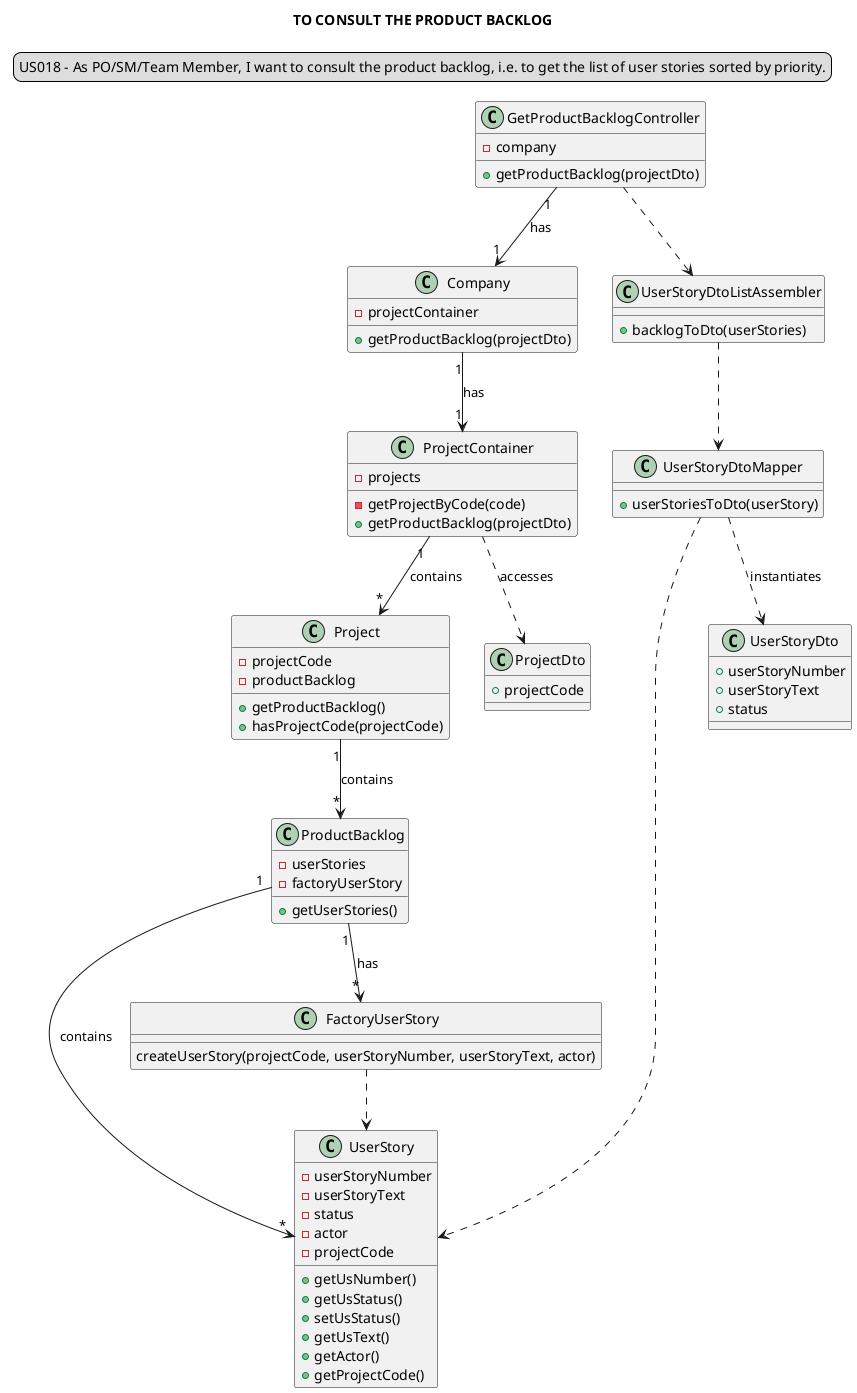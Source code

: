 @startuml
'https://plantuml.com/class-diagram

title TO CONSULT THE PRODUCT BACKLOG
skinparam sequenceMessageAlign center
legend top
US018 - As PO/SM/Team Member, I want to consult the product backlog, i.e. to get the list of user stories sorted by priority.
end legend

class "GetProductBacklogController" {
-company
+getProductBacklog(projectDto)
}

class "Company"{
-projectContainer
+getProductBacklog(projectDto)
}

class "ProjectContainer"{
-projects
-getProjectByCode(code)
+getProductBacklog(projectDto)
}

class "Project"{
-projectCode
-productBacklog
+getProductBacklog()
+hasProjectCode(projectCode)
}

class "ProductBacklog"{
-userStories
-factoryUserStory
+getUserStories()
}

class "UserStory"{
-userStoryNumber
-userStoryText
-status
-actor
-projectCode
+getUsNumber()
+getUsStatus()
+setUsStatus()
+getUsText()
+getActor()
+getProjectCode()
}

class "FactoryUserStory"{
createUserStory(projectCode, userStoryNumber, userStoryText, actor)
}

class "UserStoryDtoListAssembler"{
+backlogToDto(userStories)
}

class "UserStoryDtoMapper"{
+userStoriesToDto(userStory)
}

class "UserStoryDto"{
+userStoryNumber
+userStoryText
+status
}

class "ProjectDto"{
+projectCode
}

"GetProductBacklogController" "1"-->"1" "Company": has
"GetProductBacklogController" ..> "UserStoryDtoListAssembler"
"UserStoryDtoListAssembler" ..> "UserStoryDtoMapper"
"UserStoryDtoMapper" ..> "UserStory"
"Company" "1"-->"1" "ProjectContainer": has
"ProjectContainer" "1"-->"*" Project: contains
"ProjectContainer" ..> ProjectDto: accesses
"Project" "1"-->"*" ProductBacklog: contains
"ProductBacklog" "1"-->"*" UserStory: contains
"ProductBacklog" "1"-->"*" FactoryUserStory: has
"UserStoryDtoMapper" ..> "UserStoryDto": instantiates
"FactoryUserStory" ..> UserStory
@enduml
